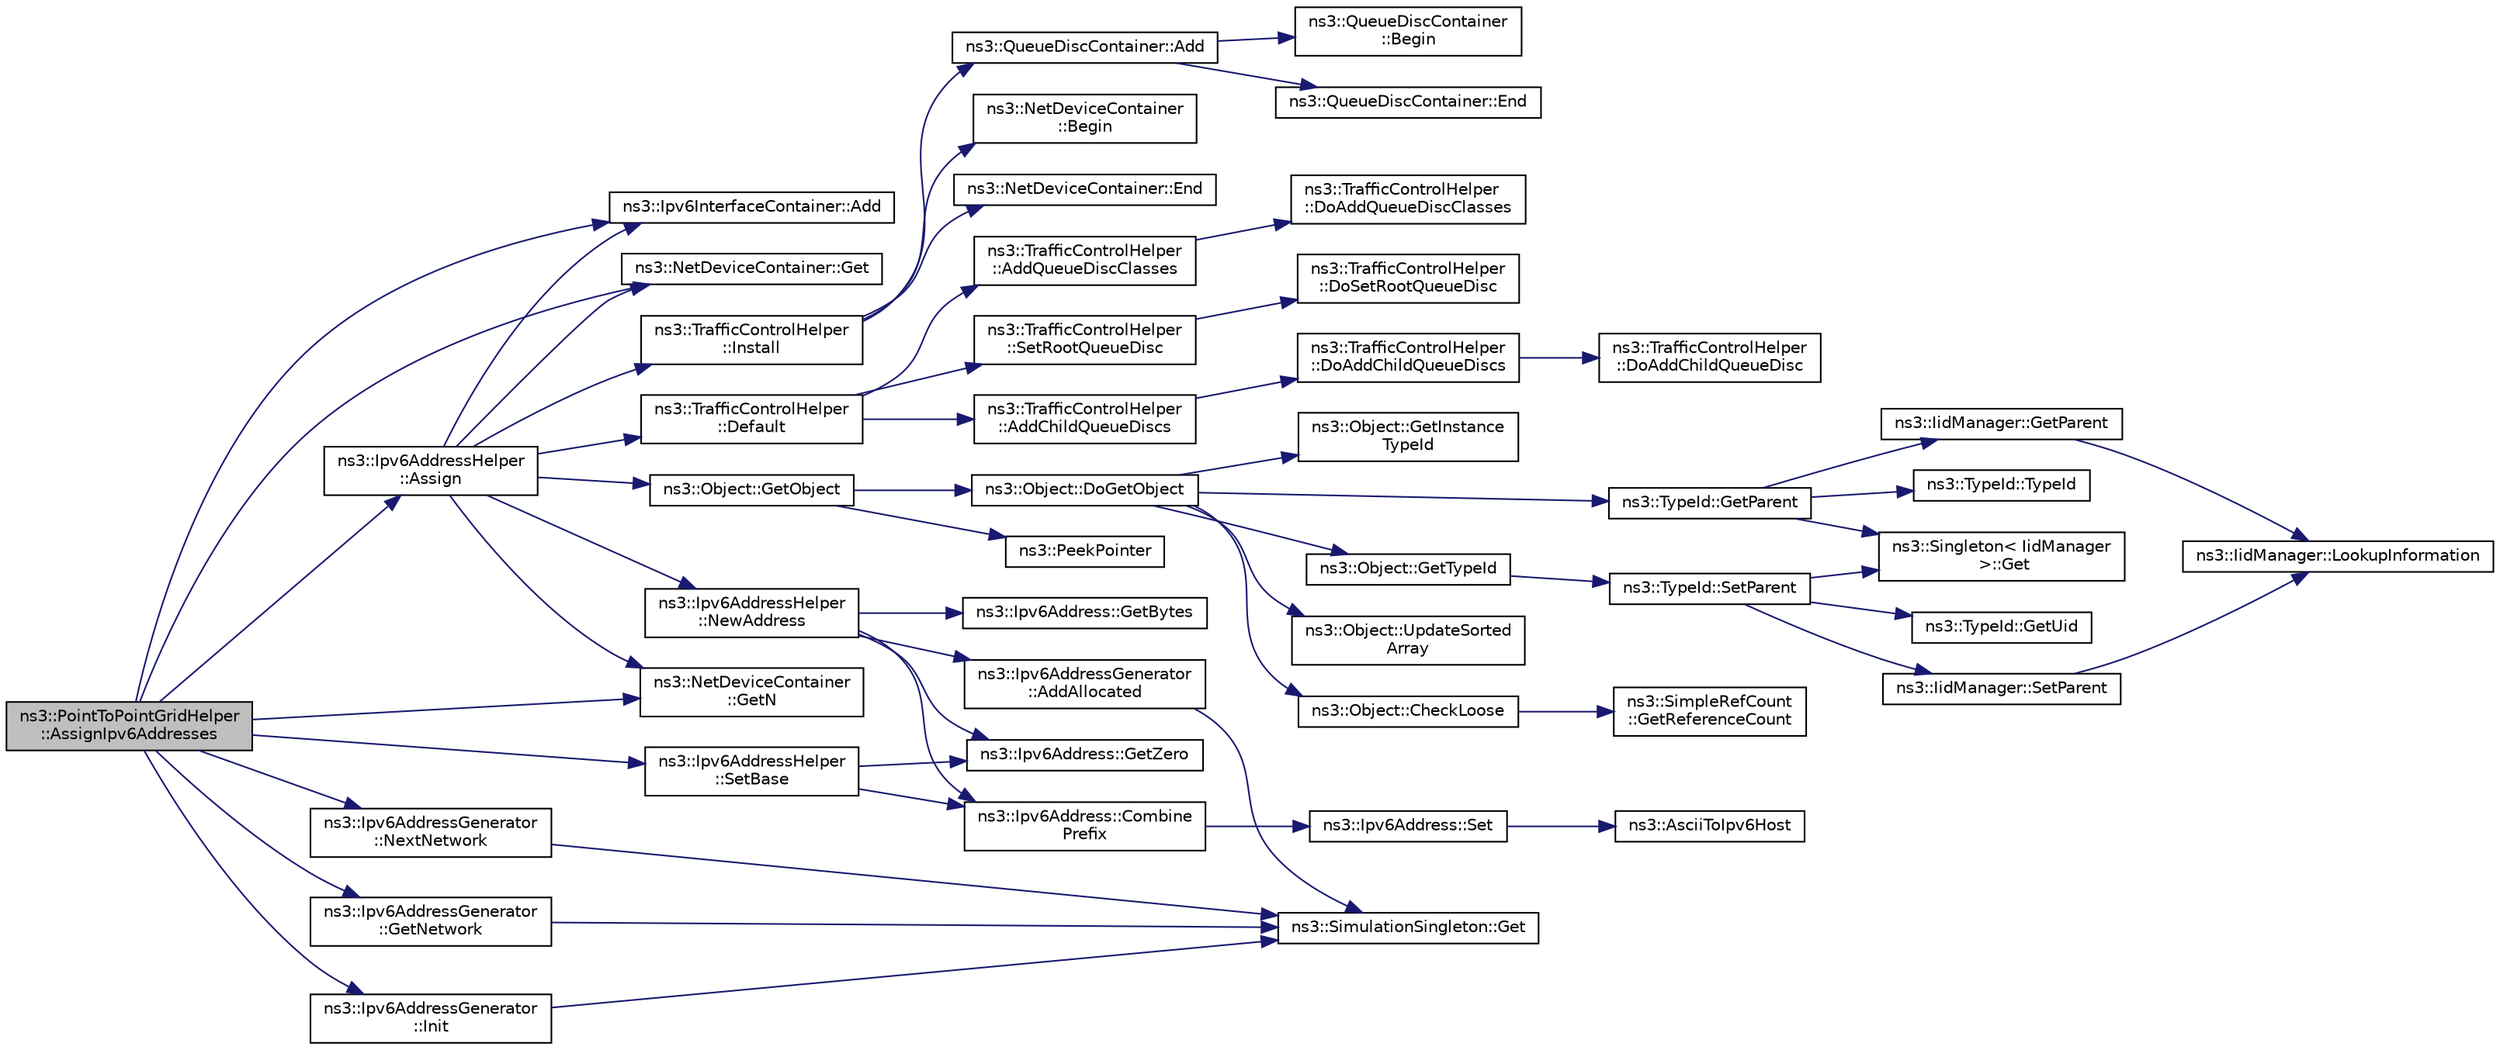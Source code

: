 digraph "ns3::PointToPointGridHelper::AssignIpv6Addresses"
{
 // LATEX_PDF_SIZE
  edge [fontname="Helvetica",fontsize="10",labelfontname="Helvetica",labelfontsize="10"];
  node [fontname="Helvetica",fontsize="10",shape=record];
  rankdir="LR";
  Node1 [label="ns3::PointToPointGridHelper\l::AssignIpv6Addresses",height=0.2,width=0.4,color="black", fillcolor="grey75", style="filled", fontcolor="black",tooltip="Assigns Ipv6 addresses to all the row and column interfaces."];
  Node1 -> Node2 [color="midnightblue",fontsize="10",style="solid",fontname="Helvetica"];
  Node2 [label="ns3::Ipv6InterfaceContainer::Add",height=0.2,width=0.4,color="black", fillcolor="white", style="filled",URL="$classns3_1_1_ipv6_interface_container.html#ad9df7e1d407117aac8be4cea4deebb9b",tooltip="Add a couple IPv6/interface."];
  Node1 -> Node3 [color="midnightblue",fontsize="10",style="solid",fontname="Helvetica"];
  Node3 [label="ns3::Ipv6AddressHelper\l::Assign",height=0.2,width=0.4,color="black", fillcolor="white", style="filled",URL="$classns3_1_1_ipv6_address_helper.html#aad4685588aea1757beaf881bc4157912",tooltip="Allocate an Ipv6InterfaceContainer with auto-assigned addresses."];
  Node3 -> Node2 [color="midnightblue",fontsize="10",style="solid",fontname="Helvetica"];
  Node3 -> Node4 [color="midnightblue",fontsize="10",style="solid",fontname="Helvetica"];
  Node4 [label="ns3::TrafficControlHelper\l::Default",height=0.2,width=0.4,color="black", fillcolor="white", style="filled",URL="$classns3_1_1_traffic_control_helper.html#aaba7ae3ed1e75c5185e1787dc14a4e7e",tooltip=" "];
  Node4 -> Node5 [color="midnightblue",fontsize="10",style="solid",fontname="Helvetica"];
  Node5 [label="ns3::TrafficControlHelper\l::AddChildQueueDiscs",height=0.2,width=0.4,color="black", fillcolor="white", style="filled",URL="$classns3_1_1_traffic_control_helper.html#afffb87f2fcd02e1b42a4e073f9b90fc3",tooltip="Helper function used to attach a child queue disc (of the given type and with the given attributes) t..."];
  Node5 -> Node6 [color="midnightblue",fontsize="10",style="solid",fontname="Helvetica"];
  Node6 [label="ns3::TrafficControlHelper\l::DoAddChildQueueDiscs",height=0.2,width=0.4,color="black", fillcolor="white", style="filled",URL="$classns3_1_1_traffic_control_helper.html#aec5372ae89caa1e77a8f6ffebbe5a72d",tooltip="Actual implementation of the AddChildQueueDiscs method."];
  Node6 -> Node7 [color="midnightblue",fontsize="10",style="solid",fontname="Helvetica"];
  Node7 [label="ns3::TrafficControlHelper\l::DoAddChildQueueDisc",height=0.2,width=0.4,color="black", fillcolor="white", style="filled",URL="$classns3_1_1_traffic_control_helper.html#a26359d72be214e8cf0cf7e72a8e40d5c",tooltip="Actual implementation of the AddChildQueueDisc method."];
  Node4 -> Node8 [color="midnightblue",fontsize="10",style="solid",fontname="Helvetica"];
  Node8 [label="ns3::TrafficControlHelper\l::AddQueueDiscClasses",height=0.2,width=0.4,color="black", fillcolor="white", style="filled",URL="$classns3_1_1_traffic_control_helper.html#ab7a17fe5077946861af5365d6c221c33",tooltip="Helper function used to add the given number of queue disc classes (of the given type and with the gi..."];
  Node8 -> Node9 [color="midnightblue",fontsize="10",style="solid",fontname="Helvetica"];
  Node9 [label="ns3::TrafficControlHelper\l::DoAddQueueDiscClasses",height=0.2,width=0.4,color="black", fillcolor="white", style="filled",URL="$classns3_1_1_traffic_control_helper.html#a8965fac3bf8ef16b1dea293c33bd3d37",tooltip="Actual implementation of the AddQueueDiscClasses method."];
  Node4 -> Node10 [color="midnightblue",fontsize="10",style="solid",fontname="Helvetica"];
  Node10 [label="ns3::TrafficControlHelper\l::SetRootQueueDisc",height=0.2,width=0.4,color="black", fillcolor="white", style="filled",URL="$classns3_1_1_traffic_control_helper.html#a2f79cb734ce27742d37c381700cbb7ba",tooltip="Helper function used to set a root queue disc of the given type and with the given attributes."];
  Node10 -> Node11 [color="midnightblue",fontsize="10",style="solid",fontname="Helvetica"];
  Node11 [label="ns3::TrafficControlHelper\l::DoSetRootQueueDisc",height=0.2,width=0.4,color="black", fillcolor="white", style="filled",URL="$classns3_1_1_traffic_control_helper.html#a23d1dd069850b2f1fbb7dec34ad6b3a5",tooltip="Actual implementation of the SetRootQueueDisc method."];
  Node3 -> Node12 [color="midnightblue",fontsize="10",style="solid",fontname="Helvetica"];
  Node12 [label="ns3::NetDeviceContainer::Get",height=0.2,width=0.4,color="black", fillcolor="white", style="filled",URL="$classns3_1_1_net_device_container.html#ae114b3a9fc193fee40c07e4a4207aef4",tooltip="Get the Ptr<NetDevice> stored in this container at a given index."];
  Node3 -> Node13 [color="midnightblue",fontsize="10",style="solid",fontname="Helvetica"];
  Node13 [label="ns3::NetDeviceContainer\l::GetN",height=0.2,width=0.4,color="black", fillcolor="white", style="filled",URL="$classns3_1_1_net_device_container.html#a44e6db6a23ab528c0a467e32a4046413",tooltip="Get the number of Ptr<NetDevice> stored in this container."];
  Node3 -> Node14 [color="midnightblue",fontsize="10",style="solid",fontname="Helvetica"];
  Node14 [label="ns3::Object::GetObject",height=0.2,width=0.4,color="black", fillcolor="white", style="filled",URL="$classns3_1_1_object.html#ad21f5401ff705cd29c37f931ea3afc18",tooltip="Get a pointer to the requested aggregated Object."];
  Node14 -> Node15 [color="midnightblue",fontsize="10",style="solid",fontname="Helvetica"];
  Node15 [label="ns3::Object::DoGetObject",height=0.2,width=0.4,color="black", fillcolor="white", style="filled",URL="$classns3_1_1_object.html#a7c009975f7c0994cb47a69f713745e0a",tooltip="Find an Object of TypeId tid in the aggregates of this Object."];
  Node15 -> Node16 [color="midnightblue",fontsize="10",style="solid",fontname="Helvetica"];
  Node16 [label="ns3::Object::CheckLoose",height=0.2,width=0.4,color="black", fillcolor="white", style="filled",URL="$classns3_1_1_object.html#a33b1d1c52665f27a2fd4857aef5618f2",tooltip="Check if any aggregated Objects have non-zero reference counts."];
  Node16 -> Node17 [color="midnightblue",fontsize="10",style="solid",fontname="Helvetica"];
  Node17 [label="ns3::SimpleRefCount\l::GetReferenceCount",height=0.2,width=0.4,color="black", fillcolor="white", style="filled",URL="$classns3_1_1_simple_ref_count.html#a9cb85ae452ce0e1c74f11b3e4d357171",tooltip="Get the reference count of the object."];
  Node15 -> Node18 [color="midnightblue",fontsize="10",style="solid",fontname="Helvetica"];
  Node18 [label="ns3::Object::GetInstance\lTypeId",height=0.2,width=0.4,color="black", fillcolor="white", style="filled",URL="$classns3_1_1_object.html#a9a0bc0211cfab9842e1046b5c5810e5a",tooltip="Get the most derived TypeId for this Object."];
  Node15 -> Node19 [color="midnightblue",fontsize="10",style="solid",fontname="Helvetica"];
  Node19 [label="ns3::TypeId::GetParent",height=0.2,width=0.4,color="black", fillcolor="white", style="filled",URL="$classns3_1_1_type_id.html#ab84f81aee52154af39a8668b59c89d63",tooltip="Get the parent of this TypeId."];
  Node19 -> Node20 [color="midnightblue",fontsize="10",style="solid",fontname="Helvetica"];
  Node20 [label="ns3::TypeId::TypeId",height=0.2,width=0.4,color="black", fillcolor="white", style="filled",URL="$classns3_1_1_type_id.html#ab76e26690f1af4f1cffa6a72245e8928",tooltip="Default constructor."];
  Node19 -> Node21 [color="midnightblue",fontsize="10",style="solid",fontname="Helvetica"];
  Node21 [label="ns3::Singleton\< IidManager\l \>::Get",height=0.2,width=0.4,color="black", fillcolor="white", style="filled",URL="$classns3_1_1_singleton.html#a80a2cd3c25a27ea72add7a9f7a141ffa",tooltip="Get a pointer to the singleton instance."];
  Node19 -> Node22 [color="midnightblue",fontsize="10",style="solid",fontname="Helvetica"];
  Node22 [label="ns3::IidManager::GetParent",height=0.2,width=0.4,color="black", fillcolor="white", style="filled",URL="$classns3_1_1_iid_manager.html#a26a0cf5d08e0e9d8ad1128b77599b1f5",tooltip="Get the parent of a type id."];
  Node22 -> Node23 [color="midnightblue",fontsize="10",style="solid",fontname="Helvetica"];
  Node23 [label="ns3::IidManager::LookupInformation",height=0.2,width=0.4,color="black", fillcolor="white", style="filled",URL="$classns3_1_1_iid_manager.html#a84af06b798b21fa700469a3ac5f65f3f",tooltip="Retrieve the information record for a type."];
  Node15 -> Node24 [color="midnightblue",fontsize="10",style="solid",fontname="Helvetica"];
  Node24 [label="ns3::Object::GetTypeId",height=0.2,width=0.4,color="black", fillcolor="white", style="filled",URL="$classns3_1_1_object.html#a1d040243983ab74ec923bde26d7cb7e7",tooltip="Register this type."];
  Node24 -> Node25 [color="midnightblue",fontsize="10",style="solid",fontname="Helvetica"];
  Node25 [label="ns3::TypeId::SetParent",height=0.2,width=0.4,color="black", fillcolor="white", style="filled",URL="$classns3_1_1_type_id.html#abaaca67ab7d2471067e7c275df0f7309",tooltip="Set the parent TypeId."];
  Node25 -> Node21 [color="midnightblue",fontsize="10",style="solid",fontname="Helvetica"];
  Node25 -> Node26 [color="midnightblue",fontsize="10",style="solid",fontname="Helvetica"];
  Node26 [label="ns3::TypeId::GetUid",height=0.2,width=0.4,color="black", fillcolor="white", style="filled",URL="$classns3_1_1_type_id.html#a429535085325d6f926724771446d9047",tooltip="Get the internal id of this TypeId."];
  Node25 -> Node27 [color="midnightblue",fontsize="10",style="solid",fontname="Helvetica"];
  Node27 [label="ns3::IidManager::SetParent",height=0.2,width=0.4,color="black", fillcolor="white", style="filled",URL="$classns3_1_1_iid_manager.html#a4042931260554c907699367b6811426f",tooltip="Set the parent of a type id."];
  Node27 -> Node23 [color="midnightblue",fontsize="10",style="solid",fontname="Helvetica"];
  Node15 -> Node28 [color="midnightblue",fontsize="10",style="solid",fontname="Helvetica"];
  Node28 [label="ns3::Object::UpdateSorted\lArray",height=0.2,width=0.4,color="black", fillcolor="white", style="filled",URL="$classns3_1_1_object.html#ade62655b9680ca5ebf5af7e0fda7a21f",tooltip="Keep the list of aggregates in most-recently-used order."];
  Node14 -> Node29 [color="midnightblue",fontsize="10",style="solid",fontname="Helvetica"];
  Node29 [label="ns3::PeekPointer",height=0.2,width=0.4,color="black", fillcolor="white", style="filled",URL="$namespacens3.html#af2a7557fe9afdd98d8f6f8f6e412cf5a",tooltip=" "];
  Node3 -> Node30 [color="midnightblue",fontsize="10",style="solid",fontname="Helvetica"];
  Node30 [label="ns3::TrafficControlHelper\l::Install",height=0.2,width=0.4,color="black", fillcolor="white", style="filled",URL="$classns3_1_1_traffic_control_helper.html#a0aa6a8e2fbb1c196589e16f48c99f0b9",tooltip=" "];
  Node30 -> Node31 [color="midnightblue",fontsize="10",style="solid",fontname="Helvetica"];
  Node31 [label="ns3::QueueDiscContainer::Add",height=0.2,width=0.4,color="black", fillcolor="white", style="filled",URL="$classns3_1_1_queue_disc_container.html#a0520ac277a87beaeda5608dd8bfd37a4",tooltip="Append the contents of another QueueDiscContainer to the end of this container."];
  Node31 -> Node32 [color="midnightblue",fontsize="10",style="solid",fontname="Helvetica"];
  Node32 [label="ns3::QueueDiscContainer\l::Begin",height=0.2,width=0.4,color="black", fillcolor="white", style="filled",URL="$classns3_1_1_queue_disc_container.html#ae3bea4b5a8890063078ba906488b83a9",tooltip="Get a const iterator which refers to the first QueueDisc in the container."];
  Node31 -> Node33 [color="midnightblue",fontsize="10",style="solid",fontname="Helvetica"];
  Node33 [label="ns3::QueueDiscContainer::End",height=0.2,width=0.4,color="black", fillcolor="white", style="filled",URL="$classns3_1_1_queue_disc_container.html#a0fa924aaba9ff381ee0439db1f6e2e8a",tooltip="Get a const iterator which indicates past-the-last QueueDisc in the container."];
  Node30 -> Node34 [color="midnightblue",fontsize="10",style="solid",fontname="Helvetica"];
  Node34 [label="ns3::NetDeviceContainer\l::Begin",height=0.2,width=0.4,color="black", fillcolor="white", style="filled",URL="$classns3_1_1_net_device_container.html#a4ddc336af319061f5b61c515f0453242",tooltip="Get an iterator which refers to the first NetDevice in the container."];
  Node30 -> Node35 [color="midnightblue",fontsize="10",style="solid",fontname="Helvetica"];
  Node35 [label="ns3::NetDeviceContainer::End",height=0.2,width=0.4,color="black", fillcolor="white", style="filled",URL="$classns3_1_1_net_device_container.html#a436d9df206570861f96c3f278eaccb92",tooltip="Get an iterator which indicates past-the-last NetDevice in the container."];
  Node3 -> Node36 [color="midnightblue",fontsize="10",style="solid",fontname="Helvetica"];
  Node36 [label="ns3::Ipv6AddressHelper\l::NewAddress",height=0.2,width=0.4,color="black", fillcolor="white", style="filled",URL="$classns3_1_1_ipv6_address_helper.html#a5f3df4b8e9d41e4241f2334381c2c883",tooltip="Allocate a new Ipv6Address with interface ID equal to the next one in the underlying generator."];
  Node36 -> Node37 [color="midnightblue",fontsize="10",style="solid",fontname="Helvetica"];
  Node37 [label="ns3::Ipv6AddressGenerator\l::AddAllocated",height=0.2,width=0.4,color="black", fillcolor="white", style="filled",URL="$classns3_1_1_ipv6_address_generator.html#a906de97d82d4e6898eb8d019bc81077f",tooltip="Add the Ipv6Address to the list of IPv6 entries."];
  Node37 -> Node38 [color="midnightblue",fontsize="10",style="solid",fontname="Helvetica"];
  Node38 [label="ns3::SimulationSingleton::Get",height=0.2,width=0.4,color="black", fillcolor="white", style="filled",URL="$classns3_1_1_simulation_singleton.html#a35870bf2664aaa6e653ce99fb68fc8fc",tooltip="Get a pointer to the singleton instance."];
  Node36 -> Node39 [color="midnightblue",fontsize="10",style="solid",fontname="Helvetica"];
  Node39 [label="ns3::Ipv6Address::Combine\lPrefix",height=0.2,width=0.4,color="black", fillcolor="white", style="filled",URL="$classns3_1_1_ipv6_address.html#a3279a6dcdad36e8791f172daaa7be533",tooltip="Combine this address with a prefix."];
  Node39 -> Node40 [color="midnightblue",fontsize="10",style="solid",fontname="Helvetica"];
  Node40 [label="ns3::Ipv6Address::Set",height=0.2,width=0.4,color="black", fillcolor="white", style="filled",URL="$classns3_1_1_ipv6_address.html#aa5566a72cd0db41ef149a444977b6d7f",tooltip="Sets an Ipv6Address by parsing the input C-string."];
  Node40 -> Node41 [color="midnightblue",fontsize="10",style="solid",fontname="Helvetica"];
  Node41 [label="ns3::AsciiToIpv6Host",height=0.2,width=0.4,color="black", fillcolor="white", style="filled",URL="$namespacens3.html#aba8266b47e04689cbaa4d1c34e68fedf",tooltip="Convert an IPv6 C-string into a 128-bit representation."];
  Node36 -> Node42 [color="midnightblue",fontsize="10",style="solid",fontname="Helvetica"];
  Node42 [label="ns3::Ipv6Address::GetBytes",height=0.2,width=0.4,color="black", fillcolor="white", style="filled",URL="$classns3_1_1_ipv6_address.html#a7090d589a1640660510753153692a5e1",tooltip="Get the bytes corresponding to the address."];
  Node36 -> Node43 [color="midnightblue",fontsize="10",style="solid",fontname="Helvetica"];
  Node43 [label="ns3::Ipv6Address::GetZero",height=0.2,width=0.4,color="black", fillcolor="white", style="filled",URL="$classns3_1_1_ipv6_address.html#a63a34bdb1505e05fbdd07d316d0bd7e6",tooltip="Get the 0 (::) Ipv6Address."];
  Node1 -> Node12 [color="midnightblue",fontsize="10",style="solid",fontname="Helvetica"];
  Node1 -> Node13 [color="midnightblue",fontsize="10",style="solid",fontname="Helvetica"];
  Node1 -> Node44 [color="midnightblue",fontsize="10",style="solid",fontname="Helvetica"];
  Node44 [label="ns3::Ipv6AddressGenerator\l::GetNetwork",height=0.2,width=0.4,color="black", fillcolor="white", style="filled",URL="$classns3_1_1_ipv6_address_generator.html#a3d153f59d37c8012186db6a18db5681c",tooltip="Get the current network of the given Ipv6Prefix."];
  Node44 -> Node38 [color="midnightblue",fontsize="10",style="solid",fontname="Helvetica"];
  Node1 -> Node45 [color="midnightblue",fontsize="10",style="solid",fontname="Helvetica"];
  Node45 [label="ns3::Ipv6AddressGenerator\l::Init",height=0.2,width=0.4,color="black", fillcolor="white", style="filled",URL="$classns3_1_1_ipv6_address_generator.html#a010449feb2e0aa103dd93abb44b6f423",tooltip="Initialise the base network and interfaceId for the generator."];
  Node45 -> Node38 [color="midnightblue",fontsize="10",style="solid",fontname="Helvetica"];
  Node1 -> Node46 [color="midnightblue",fontsize="10",style="solid",fontname="Helvetica"];
  Node46 [label="ns3::Ipv6AddressGenerator\l::NextNetwork",height=0.2,width=0.4,color="black", fillcolor="white", style="filled",URL="$classns3_1_1_ipv6_address_generator.html#ad3d156d50f45026dd896e121ae04d24b",tooltip="Get the next network according to the given Ipv6Prefix."];
  Node46 -> Node38 [color="midnightblue",fontsize="10",style="solid",fontname="Helvetica"];
  Node1 -> Node47 [color="midnightblue",fontsize="10",style="solid",fontname="Helvetica"];
  Node47 [label="ns3::Ipv6AddressHelper\l::SetBase",height=0.2,width=0.4,color="black", fillcolor="white", style="filled",URL="$classns3_1_1_ipv6_address_helper.html#a13467412e9da6263395c09460681c0f1",tooltip="Set the base network number, network prefix, and base interface ID."];
  Node47 -> Node39 [color="midnightblue",fontsize="10",style="solid",fontname="Helvetica"];
  Node47 -> Node43 [color="midnightblue",fontsize="10",style="solid",fontname="Helvetica"];
}
